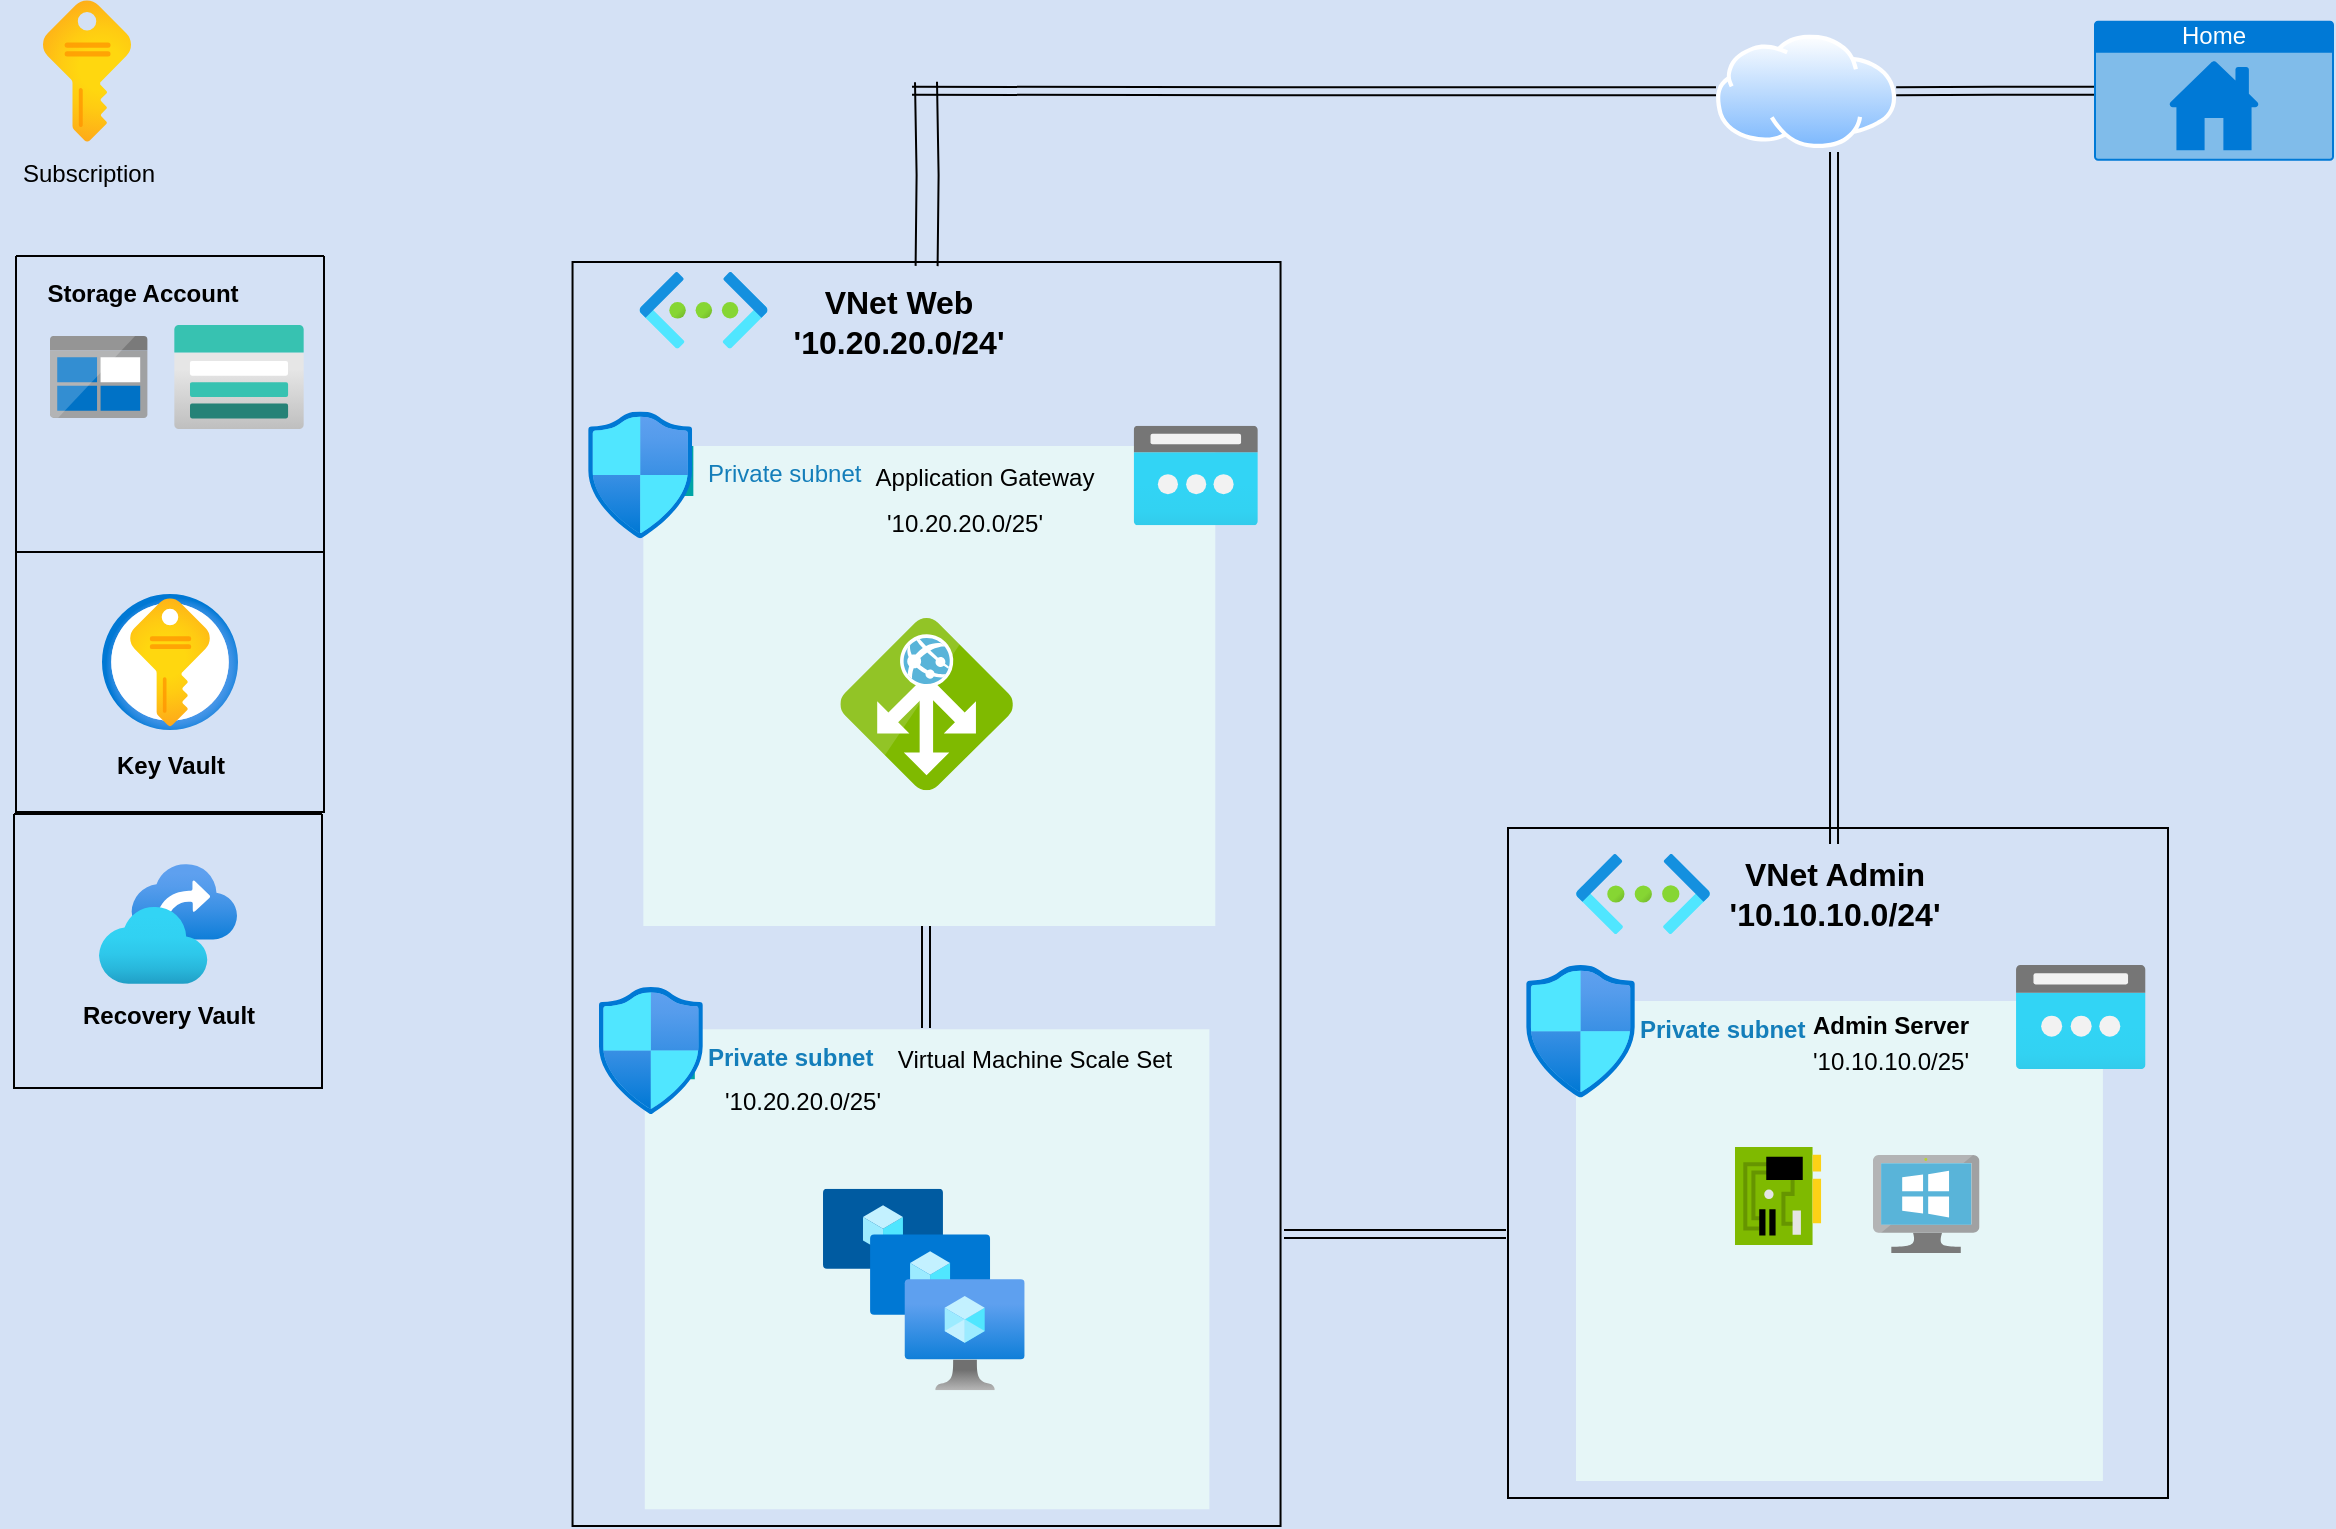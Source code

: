 <mxfile version="23.1.1" type="github">
  <diagram name="Page-1" id="JEni4N4xN4MO65VJZSVJ">
    <mxGraphModel dx="1434" dy="782" grid="0" gridSize="10" guides="1" tooltips="1" connect="1" arrows="1" fold="1" page="1" pageScale="1" pageWidth="1169" pageHeight="827" background="#D4E1F5" math="0" shadow="0">
      <root>
        <mxCell id="0" />
        <mxCell id="1" parent="0" />
        <mxCell id="yg5hyfQdusnZHyedkA8o-145" value="" style="image;aspect=fixed;html=1;points=[];align=center;fontSize=12;image=img/lib/azure2/general/Subscriptions.svg;" parent="1" vertex="1">
          <mxGeometry x="23.5" y="14" width="44" height="71" as="geometry" />
        </mxCell>
        <mxCell id="jlRopP4U9adaVWSlojzE-57" style="edgeStyle=orthogonalEdgeStyle;shape=link;rounded=0;orthogonalLoop=1;jettySize=auto;html=1;" edge="1" parent="1" source="yg5hyfQdusnZHyedkA8o-152">
          <mxGeometry relative="1" as="geometry">
            <mxPoint x="458" y="59.38" as="targetPoint" />
          </mxGeometry>
        </mxCell>
        <mxCell id="yg5hyfQdusnZHyedkA8o-152" value="" style="image;aspect=fixed;perimeter=ellipsePerimeter;html=1;align=center;shadow=0;dashed=0;spacingTop=3;image=img/lib/active_directory/internet_cloud.svg;" parent="1" vertex="1">
          <mxGeometry x="860" y="31.24" width="90.09" height="56.76" as="geometry" />
        </mxCell>
        <mxCell id="ELRano72_kiBZfm_JEAF-4" value="" style="swimlane;startSize=0;" parent="1" vertex="1">
          <mxGeometry x="10" y="142" width="154" height="148" as="geometry">
            <mxRectangle x="10" y="138" width="50" height="50" as="alternateBounds" />
          </mxGeometry>
        </mxCell>
        <mxCell id="yg5hyfQdusnZHyedkA8o-141" value="" style="image;aspect=fixed;html=1;points=[];align=center;fontSize=12;image=img/lib/azure2/storage/Storage_Accounts.svg;" parent="ELRano72_kiBZfm_JEAF-4" vertex="1">
          <mxGeometry x="79" y="34.5" width="65" height="52" as="geometry" />
        </mxCell>
        <mxCell id="yg5hyfQdusnZHyedkA8o-142" value="" style="image;sketch=0;aspect=fixed;html=1;points=[];align=center;fontSize=12;image=img/lib/mscae/BlobBlock.svg;" parent="ELRano72_kiBZfm_JEAF-4" vertex="1">
          <mxGeometry x="17" y="40" width="48.81" height="41" as="geometry" />
        </mxCell>
        <mxCell id="ELRano72_kiBZfm_JEAF-25" value="&lt;b&gt;Storage Account&lt;/b&gt;" style="text;html=1;align=center;verticalAlign=middle;resizable=0;points=[];autosize=1;strokeColor=none;fillColor=none;" parent="ELRano72_kiBZfm_JEAF-4" vertex="1">
          <mxGeometry x="6" y="6" width="113" height="26" as="geometry" />
        </mxCell>
        <mxCell id="ELRano72_kiBZfm_JEAF-6" value="" style="swimlane;startSize=0;" parent="1" vertex="1">
          <mxGeometry x="10" y="290" width="154" height="130" as="geometry">
            <mxRectangle x="10" y="345" width="50" height="44" as="alternateBounds" />
          </mxGeometry>
        </mxCell>
        <mxCell id="yg5hyfQdusnZHyedkA8o-143" value="" style="image;aspect=fixed;html=1;points=[];align=center;fontSize=12;image=img/lib/azure2/security/Key_Vaults.svg;" parent="ELRano72_kiBZfm_JEAF-6" vertex="1">
          <mxGeometry x="43" y="21" width="68" height="68" as="geometry" />
        </mxCell>
        <mxCell id="ELRano72_kiBZfm_JEAF-5" value="&lt;div&gt;&lt;b&gt;Key Vault&lt;/b&gt;&lt;/div&gt;" style="text;html=1;align=center;verticalAlign=middle;resizable=0;points=[];autosize=1;strokeColor=none;fillColor=none;" parent="ELRano72_kiBZfm_JEAF-6" vertex="1">
          <mxGeometry x="42" y="94" width="70" height="26" as="geometry" />
        </mxCell>
        <mxCell id="ELRano72_kiBZfm_JEAF-10" value="" style="swimlane;startSize=0;" parent="1" vertex="1">
          <mxGeometry x="9" y="421" width="154" height="137" as="geometry">
            <mxRectangle x="890" y="423" width="50" height="44" as="alternateBounds" />
          </mxGeometry>
        </mxCell>
        <mxCell id="ELRano72_kiBZfm_JEAF-9" value="&lt;div&gt;&lt;b&gt;Recovery Vault&lt;/b&gt;&lt;/div&gt;" style="text;html=1;align=center;verticalAlign=middle;resizable=0;points=[];autosize=1;strokeColor=none;fillColor=none;" parent="ELRano72_kiBZfm_JEAF-10" vertex="1">
          <mxGeometry x="26" y="88" width="102" height="26" as="geometry" />
        </mxCell>
        <mxCell id="yg5hyfQdusnZHyedkA8o-144" value="" style="image;aspect=fixed;html=1;points=[];align=center;fontSize=12;image=img/lib/azure2/management_governance/Recovery_Services_Vaults.svg;" parent="ELRano72_kiBZfm_JEAF-10" vertex="1">
          <mxGeometry x="42.5" y="25" width="69" height="60" as="geometry" />
        </mxCell>
        <mxCell id="ELRano72_kiBZfm_JEAF-11" value="Subscription" style="text;html=1;align=center;verticalAlign=middle;resizable=0;points=[];autosize=1;strokeColor=none;fillColor=none;" parent="1" vertex="1">
          <mxGeometry x="2" y="88" width="87" height="26" as="geometry" />
        </mxCell>
        <mxCell id="jlRopP4U9adaVWSlojzE-34" value="" style="rounded=0;whiteSpace=wrap;html=1;fillColor=none;movable=1;resizable=1;rotatable=1;deletable=1;editable=1;locked=0;connectable=1;container=0;" vertex="1" parent="1">
          <mxGeometry x="756" y="428" width="330" height="335" as="geometry" />
        </mxCell>
        <mxCell id="jlRopP4U9adaVWSlojzE-35" value="" style="shape=link;html=1;rounded=0;movable=1;resizable=1;rotatable=1;deletable=1;editable=1;locked=0;connectable=1;" edge="1" parent="1">
          <mxGeometry width="100" relative="1" as="geometry">
            <mxPoint x="644" y="631" as="sourcePoint" />
            <mxPoint x="755" y="631" as="targetPoint" />
            <Array as="points" />
          </mxGeometry>
        </mxCell>
        <mxCell id="jlRopP4U9adaVWSlojzE-36" value="" style="shape=link;html=1;rounded=0;movable=1;resizable=1;rotatable=1;deletable=1;editable=1;locked=0;connectable=1;" edge="1" parent="1">
          <mxGeometry width="100" relative="1" as="geometry">
            <mxPoint x="465" y="470" as="sourcePoint" />
            <mxPoint x="465" y="528" as="targetPoint" />
            <Array as="points" />
          </mxGeometry>
        </mxCell>
        <mxCell id="jlRopP4U9adaVWSlojzE-8" value="Private subnet" style="points=[[0,0],[0.25,0],[0.5,0],[0.75,0],[1,0],[1,0.25],[1,0.5],[1,0.75],[1,1],[0.75,1],[0.5,1],[0.25,1],[0,1],[0,0.75],[0,0.5],[0,0.25]];outlineConnect=0;gradientColor=none;html=1;whiteSpace=wrap;fontSize=12;fontStyle=0;container=0;pointerEvents=0;collapsible=0;recursiveResize=0;shape=mxgraph.aws4.group;grIcon=mxgraph.aws4.group_security_group;grStroke=0;strokeColor=#00A4A6;fillColor=#E6F6F7;verticalAlign=top;align=left;spacingLeft=30;fontColor=#147EBA;dashed=0;movable=1;resizable=1;rotatable=1;deletable=1;editable=1;locked=0;connectable=1;" vertex="1" parent="1">
          <mxGeometry x="323.672" y="237" width="285.986" height="240" as="geometry" />
        </mxCell>
        <mxCell id="jlRopP4U9adaVWSlojzE-15" value="" style="image;sketch=0;aspect=fixed;html=1;points=[];align=center;fontSize=12;image=img/lib/mscae/Application_Gateway.svg;container=0;movable=1;resizable=1;rotatable=1;deletable=1;editable=1;locked=0;connectable=1;" vertex="1" parent="1">
          <mxGeometry x="422.192" y="323" width="86.165" height="86.165" as="geometry" />
        </mxCell>
        <mxCell id="jlRopP4U9adaVWSlojzE-16" value="Application Gateway" style="text;html=1;align=center;verticalAlign=middle;resizable=1;points=[];autosize=1;strokeColor=none;fillColor=none;container=0;movable=1;rotatable=1;deletable=1;editable=1;locked=0;connectable=1;" vertex="1" parent="1">
          <mxGeometry x="430.405" y="239.89" width="128" height="26" as="geometry" />
        </mxCell>
        <mxCell id="jlRopP4U9adaVWSlojzE-17" value="&#39;10.20.20.0/25&#39;" style="text;html=1;align=center;verticalAlign=middle;resizable=1;points=[];autosize=1;strokeColor=none;fillColor=none;container=0;movable=1;rotatable=1;deletable=1;editable=1;locked=0;connectable=1;" vertex="1" parent="1">
          <mxGeometry x="435.722" y="263" width="97" height="26" as="geometry" />
        </mxCell>
        <mxCell id="jlRopP4U9adaVWSlojzE-25" value="" style="image;aspect=fixed;html=1;points=[];align=center;fontSize=12;image=img/lib/azure2/networking/Public_IP_Addresses.svg;container=0;movable=1;resizable=1;rotatable=1;deletable=1;editable=1;locked=0;connectable=1;" vertex="1" parent="1">
          <mxGeometry x="568.762" y="226.89" width="62.23" height="49.784" as="geometry" />
        </mxCell>
        <mxCell id="jlRopP4U9adaVWSlojzE-18" value="" style="image;aspect=fixed;html=1;points=[];align=center;fontSize=12;image=img/lib/azure2/networking/Network_Security_Groups.svg;movable=1;resizable=1;rotatable=1;deletable=1;editable=1;locked=0;connectable=1;container=0;" vertex="1" parent="1">
          <mxGeometry x="296" y="219.78" width="52.203" height="63.389" as="geometry" />
        </mxCell>
        <mxCell id="jlRopP4U9adaVWSlojzE-56" style="edgeStyle=orthogonalEdgeStyle;shape=link;rounded=0;orthogonalLoop=1;jettySize=auto;html=1;width=11;" edge="1" parent="1">
          <mxGeometry relative="1" as="geometry">
            <mxPoint x="465" y="55" as="targetPoint" />
            <mxPoint x="465.3" y="147" as="sourcePoint" />
          </mxGeometry>
        </mxCell>
        <mxCell id="jlRopP4U9adaVWSlojzE-31" value="" style="rounded=0;whiteSpace=wrap;html=1;fillColor=none;container=0;movable=1;resizable=1;rotatable=1;deletable=1;editable=1;locked=0;connectable=1;" vertex="1" parent="1">
          <mxGeometry x="288.27" y="145" width="354" height="632" as="geometry" />
        </mxCell>
        <mxCell id="ELRano72_kiBZfm_JEAF-15" value="&lt;b&gt;Private subnet&lt;/b&gt;" style="points=[[0,0],[0.25,0],[0.5,0],[0.75,0],[1,0],[1,0.25],[1,0.5],[1,0.75],[1,1],[0.75,1],[0.5,1],[0.25,1],[0,1],[0,0.75],[0,0.5],[0,0.25]];outlineConnect=0;gradientColor=none;html=1;whiteSpace=wrap;fontSize=12;fontStyle=0;container=0;pointerEvents=0;collapsible=0;recursiveResize=0;shape=mxgraph.aws4.group;grIcon=mxgraph.aws4.group_security_group;grStroke=0;strokeColor=#00A4A6;fillColor=#E6F6F7;verticalAlign=top;align=left;spacingLeft=30;fontColor=#147EBA;dashed=0;movable=1;resizable=1;rotatable=1;deletable=1;editable=1;locked=0;connectable=1;" parent="1" vertex="1">
          <mxGeometry x="790" y="514.56" width="263.45" height="240" as="geometry" />
        </mxCell>
        <mxCell id="yg5hyfQdusnZHyedkA8o-137" value="" style="image;sketch=0;aspect=fixed;html=1;points=[];align=center;fontSize=12;image=img/lib/mscae/NetworkInterfaceCard.svg;container=0;movable=1;resizable=1;rotatable=1;deletable=1;editable=1;locked=0;connectable=1;" parent="1" vertex="1">
          <mxGeometry x="869.5" y="587.56" width="43.12" height="49" as="geometry" />
        </mxCell>
        <mxCell id="yg5hyfQdusnZHyedkA8o-2" value="" style="image;sketch=0;aspect=fixed;html=1;points=[];align=center;fontSize=12;image=img/lib/mscae/VirtualMachineWindows.svg;container=0;movable=1;resizable=1;rotatable=1;deletable=1;editable=1;locked=0;connectable=1;" parent="1" vertex="1">
          <mxGeometry x="938.5" y="591.56" width="53.26" height="49" as="geometry" />
        </mxCell>
        <mxCell id="ELRano72_kiBZfm_JEAF-22" value="&lt;div&gt;&lt;b&gt;Admin Server&lt;/b&gt;&lt;/div&gt;" style="text;html=1;align=center;verticalAlign=middle;resizable=1;points=[];autosize=1;strokeColor=none;fillColor=none;container=0;movable=1;rotatable=1;deletable=1;editable=1;locked=0;connectable=1;" parent="1" vertex="1">
          <mxGeometry x="899.854" y="513.997" width="95" height="26" as="geometry" />
        </mxCell>
        <mxCell id="jlRopP4U9adaVWSlojzE-9" value="" style="image;aspect=fixed;html=1;points=[];align=center;fontSize=12;image=img/lib/azure2/networking/Network_Security_Groups.svg;movable=1;resizable=1;rotatable=1;deletable=1;editable=1;locked=0;connectable=1;container=0;" vertex="1" parent="1">
          <mxGeometry x="765" y="496.56" width="54.526" height="66.211" as="geometry" />
        </mxCell>
        <mxCell id="jlRopP4U9adaVWSlojzE-14" value="&lt;div&gt;&#39;10.10.10.0/25&#39;&lt;/div&gt;" style="text;html=1;align=center;verticalAlign=middle;resizable=1;points=[];autosize=1;strokeColor=none;fillColor=none;movable=1;rotatable=1;deletable=1;editable=1;locked=0;connectable=1;container=0;" vertex="1" parent="1">
          <mxGeometry x="898.85" y="532" width="97" height="26" as="geometry" />
        </mxCell>
        <mxCell id="jlRopP4U9adaVWSlojzE-27" value="" style="image;aspect=fixed;html=1;points=[];align=center;fontSize=12;image=img/lib/azure2/networking/Public_IP_Addresses.svg;movable=1;resizable=1;rotatable=1;deletable=1;editable=1;locked=0;connectable=1;container=0;" vertex="1" parent="1">
          <mxGeometry x="1009.86" y="496.56" width="65" height="52" as="geometry" />
        </mxCell>
        <mxCell id="yg5hyfQdusnZHyedkA8o-7" value="" style="image;aspect=fixed;html=1;points=[];align=center;fontSize=12;image=img/lib/azure2/networking/Virtual_Networks.svg;movable=1;resizable=1;rotatable=1;deletable=1;editable=1;locked=0;connectable=1;container=0;" parent="1" vertex="1">
          <mxGeometry x="790" y="441" width="67.01" height="40" as="geometry" />
        </mxCell>
        <mxCell id="ELRano72_kiBZfm_JEAF-19" value="&lt;div style=&quot;font-size: 16px;&quot;&gt;&lt;b&gt;&lt;font style=&quot;font-size: 16px;&quot;&gt;VNet Admin&lt;/font&gt;&lt;/b&gt;&lt;/div&gt;&lt;div style=&quot;font-size: 16px;&quot;&gt;&lt;b&gt;&lt;font style=&quot;font-size: 16px;&quot;&gt;&#39;10.10.10.0/24&lt;/font&gt;&#39;&lt;/b&gt;&lt;/div&gt;" style="text;html=1;align=center;verticalAlign=middle;resizable=1;points=[];autosize=1;strokeColor=none;fillColor=none;movable=1;rotatable=1;deletable=1;editable=1;locked=0;connectable=1;container=0;" parent="1" vertex="1">
          <mxGeometry x="857.01" y="436" width="124" height="50" as="geometry" />
        </mxCell>
        <mxCell id="ELRano72_kiBZfm_JEAF-17" value="&lt;b&gt;Private subnet&lt;/b&gt;" style="points=[[0,0],[0.25,0],[0.5,0],[0.75,0],[1,0],[1,0.25],[1,0.5],[1,0.75],[1,1],[0.75,1],[0.5,1],[0.25,1],[0,1],[0,0.75],[0,0.5],[0,0.25]];outlineConnect=0;gradientColor=none;html=1;whiteSpace=wrap;fontSize=12;fontStyle=0;container=0;pointerEvents=0;collapsible=0;recursiveResize=0;shape=mxgraph.aws4.group;grIcon=mxgraph.aws4.group_security_group;grStroke=0;strokeColor=#00A4A6;fillColor=#E6F6F7;verticalAlign=top;align=left;spacingLeft=30;fontColor=#147EBA;dashed=0;movable=1;resizable=1;rotatable=1;deletable=1;editable=1;locked=0;connectable=1;" parent="1" vertex="1">
          <mxGeometry x="324.409" y="528.621" width="282.283" height="240.049" as="geometry" />
        </mxCell>
        <mxCell id="qSwkj9l1K9Yoz8DUTmFk-4" value="&#39;10.20.20.0/25&#39;" style="text;html=1;align=center;verticalAlign=middle;resizable=1;points=[];autosize=1;strokeColor=none;fillColor=none;movable=1;rotatable=1;deletable=1;editable=1;locked=0;connectable=1;container=0;" parent="1" vertex="1">
          <mxGeometry x="351.47" y="551.671" width="102.938" height="27.374" as="geometry" />
        </mxCell>
        <mxCell id="yg5hyfQdusnZHyedkA8o-140" value="" style="image;aspect=fixed;html=1;points=[];align=center;fontSize=12;image=img/lib/azure2/networking/Network_Security_Groups.svg;movable=1;resizable=1;rotatable=1;deletable=1;editable=1;locked=0;connectable=1;container=0;" parent="1" vertex="1">
          <mxGeometry x="301.317" y="507.56" width="52.203" height="63.389" as="geometry" />
        </mxCell>
        <mxCell id="jlRopP4U9adaVWSlojzE-6" value="" style="image;aspect=fixed;html=1;points=[];align=center;fontSize=12;image=img/lib/azure2/compute/VM_Scale_Sets.svg;movable=1;resizable=1;rotatable=1;deletable=1;editable=1;locked=0;connectable=1;container=0;" vertex="1" parent="1">
          <mxGeometry x="413.505" y="608.35" width="100.832" height="100.832" as="geometry" />
        </mxCell>
        <mxCell id="jlRopP4U9adaVWSlojzE-7" value="&lt;div&gt;Virtual Machine Scale Set&lt;/div&gt;" style="text;html=1;align=center;verticalAlign=middle;resizable=1;points=[];autosize=1;strokeColor=none;fillColor=none;movable=1;rotatable=1;deletable=1;editable=1;locked=0;connectable=1;container=0;" vertex="1" parent="1">
          <mxGeometry x="441.143" y="530.67" width="156" height="26" as="geometry" />
        </mxCell>
        <mxCell id="yg5hyfQdusnZHyedkA8o-8" value="" style="image;aspect=fixed;html=1;points=[];align=center;fontSize=12;image=img/lib/azure2/networking/Virtual_Networks.svg;movable=1;resizable=1;rotatable=1;deletable=1;editable=1;locked=0;connectable=1;container=0;" parent="1" vertex="1">
          <mxGeometry x="321.695" y="150" width="64.145" height="38.295" as="geometry" />
        </mxCell>
        <mxCell id="ELRano72_kiBZfm_JEAF-14" value="&lt;div style=&quot;font-size: 16px;&quot;&gt;&lt;b&gt;&lt;font style=&quot;font-size: 16px;&quot;&gt;VNet Web&lt;/font&gt;&lt;/b&gt;&lt;/div&gt;&lt;div style=&quot;font-size: 16px;&quot;&gt;&lt;b&gt;&lt;font style=&quot;font-size: 16px;&quot;&gt;&#39;10.20.20.0/24&#39;&lt;font style=&quot;font-size: 16px;&quot;&gt;&lt;br&gt;&lt;/font&gt;&lt;/font&gt;&lt;/b&gt;&lt;/div&gt;" style="text;html=1;align=center;verticalAlign=middle;resizable=1;points=[];autosize=1;strokeColor=none;fillColor=none;movable=1;rotatable=1;deletable=1;editable=1;locked=0;connectable=1;container=0;" parent="1" vertex="1">
          <mxGeometry x="388.66" y="150" width="124" height="50" as="geometry" />
        </mxCell>
        <mxCell id="jlRopP4U9adaVWSlojzE-59" style="edgeStyle=orthogonalEdgeStyle;shape=link;rounded=0;orthogonalLoop=1;jettySize=auto;html=1;exitX=0;exitY=0.5;exitDx=0;exitDy=0;exitPerimeter=0;entryX=1;entryY=0.5;entryDx=0;entryDy=0;" edge="1" parent="1" source="jlRopP4U9adaVWSlojzE-58" target="yg5hyfQdusnZHyedkA8o-152">
          <mxGeometry relative="1" as="geometry" />
        </mxCell>
        <mxCell id="jlRopP4U9adaVWSlojzE-58" value="Home" style="html=1;whiteSpace=wrap;strokeColor=none;fillColor=#0079D6;labelPosition=center;verticalLabelPosition=middle;verticalAlign=top;align=center;fontSize=12;outlineConnect=0;spacingTop=-6;fontColor=#FFFFFF;sketch=0;shape=mxgraph.sitemap.home;" vertex="1" parent="1">
          <mxGeometry x="1049" y="24.38" width="120" height="70" as="geometry" />
        </mxCell>
        <mxCell id="jlRopP4U9adaVWSlojzE-61" style="edgeStyle=orthogonalEdgeStyle;shape=link;rounded=0;orthogonalLoop=1;jettySize=auto;html=1;entryX=0.655;entryY=1.035;entryDx=0;entryDy=0;entryPerimeter=0;" edge="1" parent="1" source="ELRano72_kiBZfm_JEAF-19" target="yg5hyfQdusnZHyedkA8o-152">
          <mxGeometry relative="1" as="geometry" />
        </mxCell>
      </root>
    </mxGraphModel>
  </diagram>
</mxfile>
